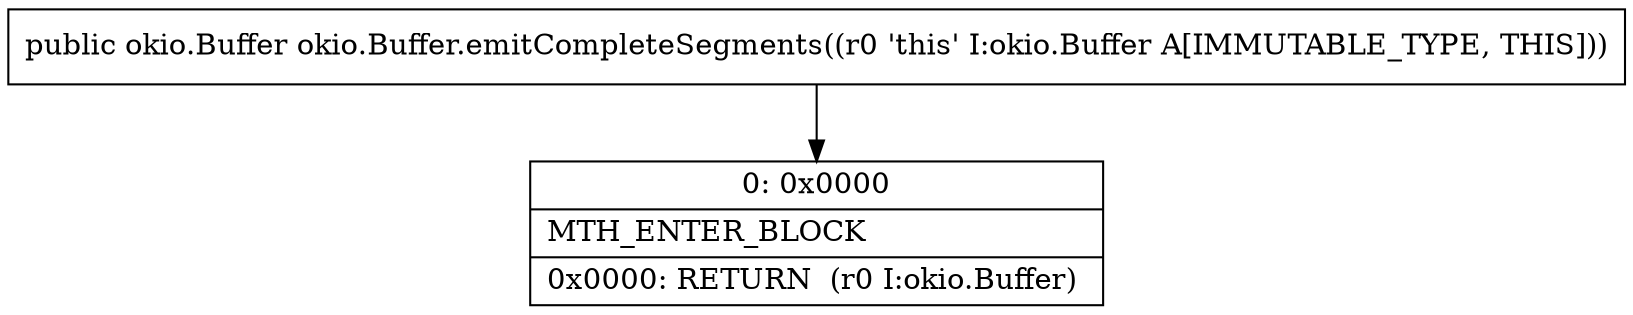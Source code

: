 digraph "CFG forokio.Buffer.emitCompleteSegments()Lokio\/Buffer;" {
Node_0 [shape=record,label="{0\:\ 0x0000|MTH_ENTER_BLOCK\l|0x0000: RETURN  (r0 I:okio.Buffer) \l}"];
MethodNode[shape=record,label="{public okio.Buffer okio.Buffer.emitCompleteSegments((r0 'this' I:okio.Buffer A[IMMUTABLE_TYPE, THIS])) }"];
MethodNode -> Node_0;
}

